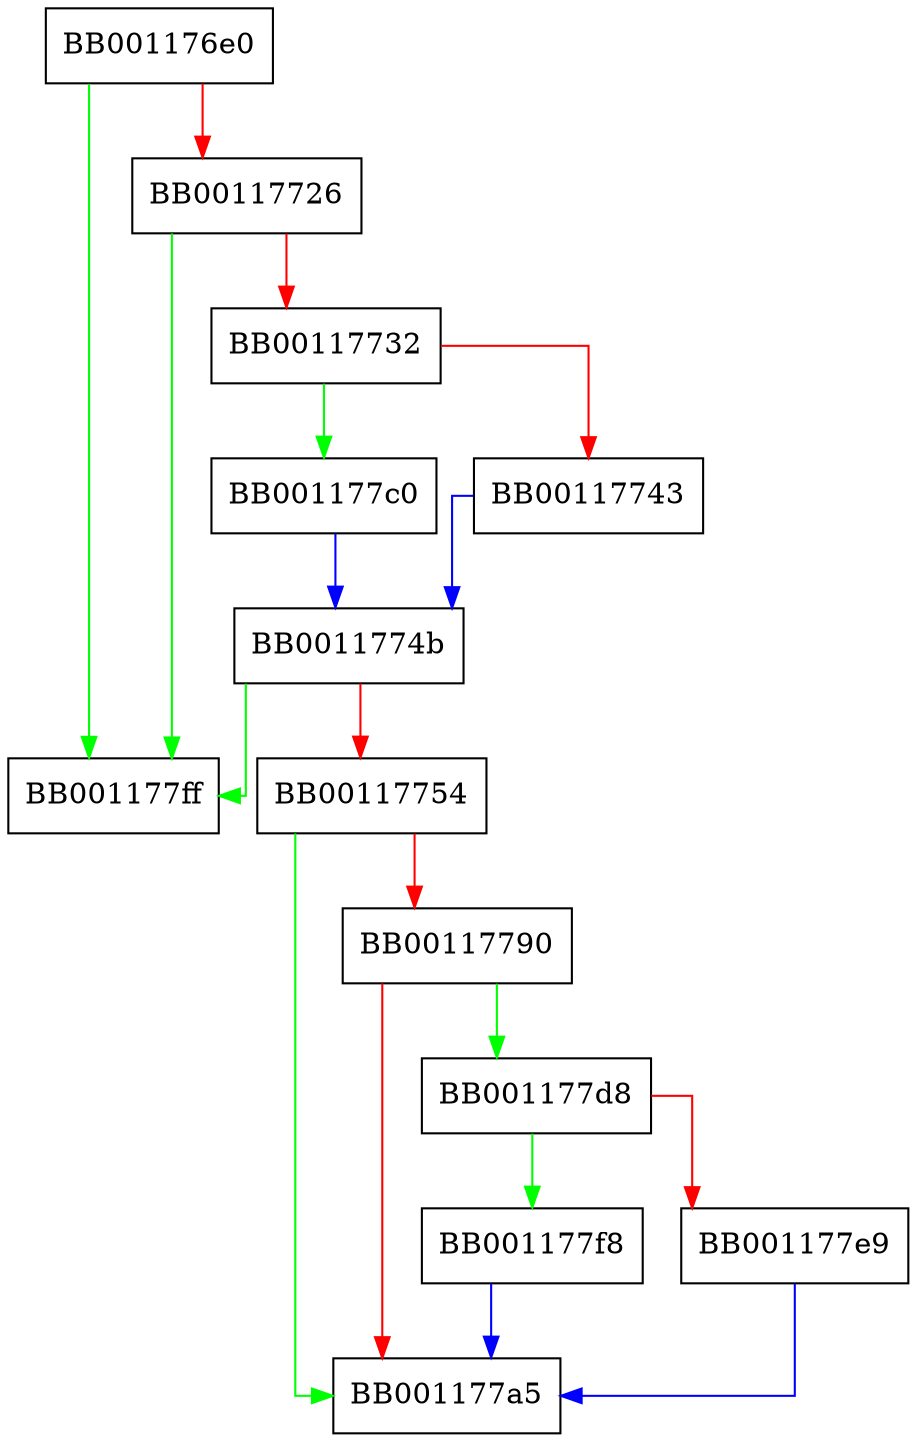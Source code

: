 digraph _obstack_newchunk {
  node [shape="box"];
  graph [splines=ortho];
  BB001176e0 -> BB001177ff [color="green"];
  BB001176e0 -> BB00117726 [color="red"];
  BB00117726 -> BB001177ff [color="green"];
  BB00117726 -> BB00117732 [color="red"];
  BB00117732 -> BB001177c0 [color="green"];
  BB00117732 -> BB00117743 [color="red"];
  BB00117743 -> BB0011774b [color="blue"];
  BB0011774b -> BB001177ff [color="green"];
  BB0011774b -> BB00117754 [color="red"];
  BB00117754 -> BB001177a5 [color="green"];
  BB00117754 -> BB00117790 [color="red"];
  BB00117790 -> BB001177d8 [color="green"];
  BB00117790 -> BB001177a5 [color="red"];
  BB001177c0 -> BB0011774b [color="blue"];
  BB001177d8 -> BB001177f8 [color="green"];
  BB001177d8 -> BB001177e9 [color="red"];
  BB001177e9 -> BB001177a5 [color="blue"];
  BB001177f8 -> BB001177a5 [color="blue"];
}